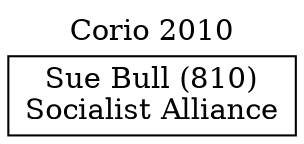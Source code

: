 // House preference flow
digraph "Sue Bull (810)_Corio_2010" {
	graph [label="Corio 2010" labelloc=t mclimit=10]
	node [shape=box]
	"Sue Bull (810)" [label="Sue Bull (810)
Socialist Alliance"]
}
